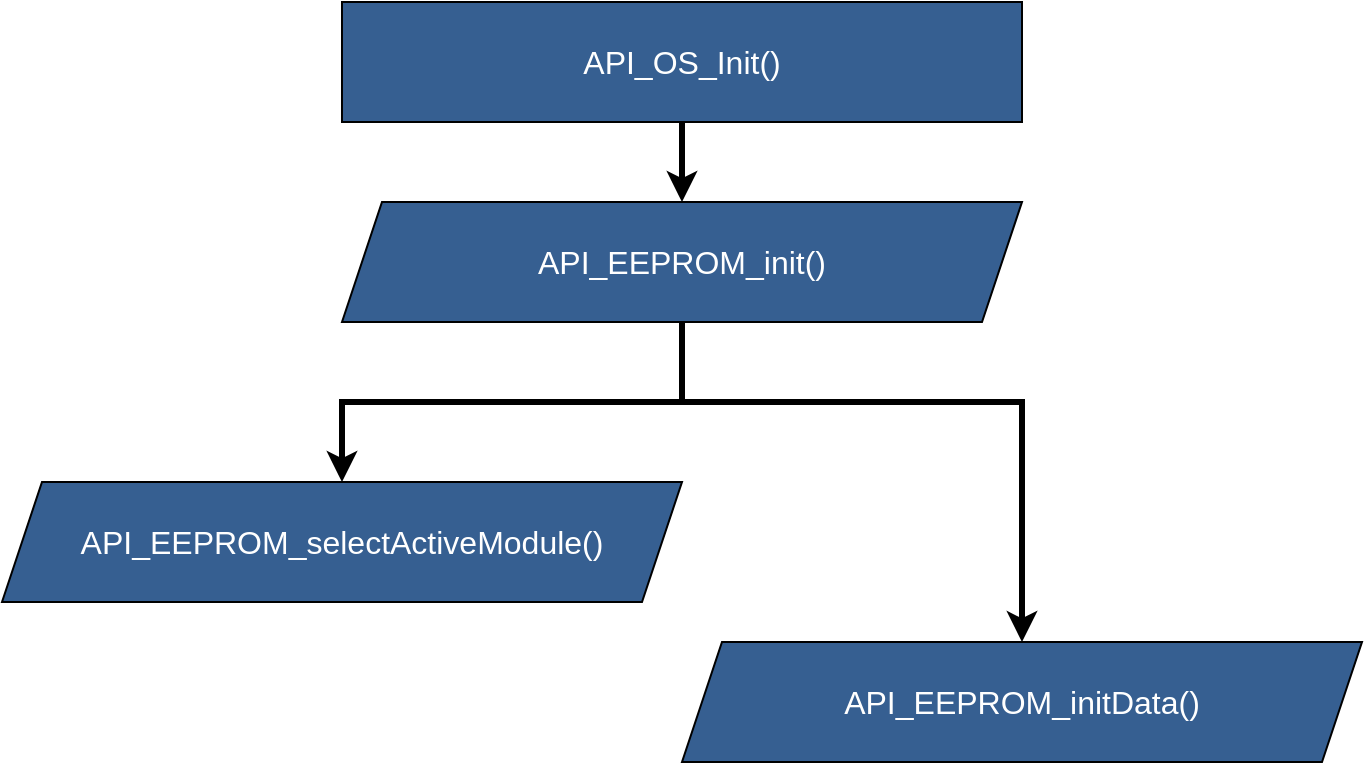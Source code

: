 <mxfile version="24.7.6">
  <diagram id="YaoQWXKVeOTKrWk3H9-n" name="Pagina-2">
    <mxGraphModel dx="1386" dy="757" grid="1" gridSize="10" guides="1" tooltips="1" connect="1" arrows="1" fold="1" page="1" pageScale="1" pageWidth="827" pageHeight="1169" math="0" shadow="0">
      <root>
        <mxCell id="0" />
        <mxCell id="1" parent="0" />
        <mxCell id="7qxjw-tzkWbhI7lz4Nkl-2" value="&lt;font color=&quot;#ffffff&quot;&gt;&lt;span style=&quot;font-size: 16px;&quot;&gt;API_EEPROM_selectActiveModule()&lt;/span&gt;&lt;/font&gt;" style="shape=parallelogram;perimeter=parallelogramPerimeter;whiteSpace=wrap;html=1;fixedSize=1;fillColor=#365f91;" vertex="1" parent="1">
          <mxGeometry x="60" y="400" width="340" height="60" as="geometry" />
        </mxCell>
        <mxCell id="7qxjw-tzkWbhI7lz4Nkl-3" value="&lt;font color=&quot;#ffffff&quot;&gt;&lt;span style=&quot;font-size: 16px;&quot;&gt;API_EEPROM_initData()&lt;/span&gt;&lt;/font&gt;" style="shape=parallelogram;perimeter=parallelogramPerimeter;whiteSpace=wrap;html=1;fixedSize=1;fillColor=#365F91;" vertex="1" parent="1">
          <mxGeometry x="400" y="480" width="340" height="60" as="geometry" />
        </mxCell>
        <mxCell id="7qxjw-tzkWbhI7lz4Nkl-4" style="edgeStyle=orthogonalEdgeStyle;rounded=0;orthogonalLoop=1;jettySize=auto;html=1;exitX=0.5;exitY=1;exitDx=0;exitDy=0;entryX=0.5;entryY=0;entryDx=0;entryDy=0;strokeWidth=3;" edge="1" parent="1" source="7qxjw-tzkWbhI7lz4Nkl-5" target="7qxjw-tzkWbhI7lz4Nkl-2">
          <mxGeometry relative="1" as="geometry">
            <Array as="points">
              <mxPoint x="400" y="360" />
              <mxPoint x="230" y="360" />
            </Array>
          </mxGeometry>
        </mxCell>
        <mxCell id="dVsc5DqoKHijvtYgIY3m-1" style="edgeStyle=orthogonalEdgeStyle;rounded=0;orthogonalLoop=1;jettySize=auto;html=1;exitX=0.5;exitY=1;exitDx=0;exitDy=0;entryX=0.5;entryY=0;entryDx=0;entryDy=0;strokeWidth=3;" edge="1" parent="1" source="7qxjw-tzkWbhI7lz4Nkl-5" target="7qxjw-tzkWbhI7lz4Nkl-3">
          <mxGeometry relative="1" as="geometry">
            <Array as="points">
              <mxPoint x="400" y="360" />
              <mxPoint x="570" y="360" />
            </Array>
          </mxGeometry>
        </mxCell>
        <mxCell id="7qxjw-tzkWbhI7lz4Nkl-5" value="&lt;div style=&quot;&quot;&gt;&lt;span style=&quot;background-color: initial;&quot;&gt;&lt;font color=&quot;#ffffff&quot; style=&quot;font-size: 16px;&quot;&gt;API_EEPROM_init()&lt;/font&gt;&lt;/span&gt;&lt;/div&gt;" style="shape=parallelogram;perimeter=parallelogramPerimeter;whiteSpace=wrap;html=1;fixedSize=1;align=center;fillColor=#365F91;" vertex="1" parent="1">
          <mxGeometry x="230" y="260" width="340" height="60" as="geometry" />
        </mxCell>
        <mxCell id="7qxjw-tzkWbhI7lz4Nkl-6" style="edgeStyle=orthogonalEdgeStyle;rounded=0;orthogonalLoop=1;jettySize=auto;html=1;exitX=0.5;exitY=1;exitDx=0;exitDy=0;entryX=0.5;entryY=0;entryDx=0;entryDy=0;strokeWidth=3;" edge="1" parent="1" source="7qxjw-tzkWbhI7lz4Nkl-7" target="7qxjw-tzkWbhI7lz4Nkl-5">
          <mxGeometry relative="1" as="geometry" />
        </mxCell>
        <mxCell id="7qxjw-tzkWbhI7lz4Nkl-7" value="&lt;font color=&quot;#ffffff&quot; style=&quot;font-size: 16px;&quot;&gt;API_OS_Init()&lt;/font&gt;" style="rounded=0;whiteSpace=wrap;html=1;fillColor=#365F91;" vertex="1" parent="1">
          <mxGeometry x="230" y="160" width="340" height="60" as="geometry" />
        </mxCell>
      </root>
    </mxGraphModel>
  </diagram>
</mxfile>
